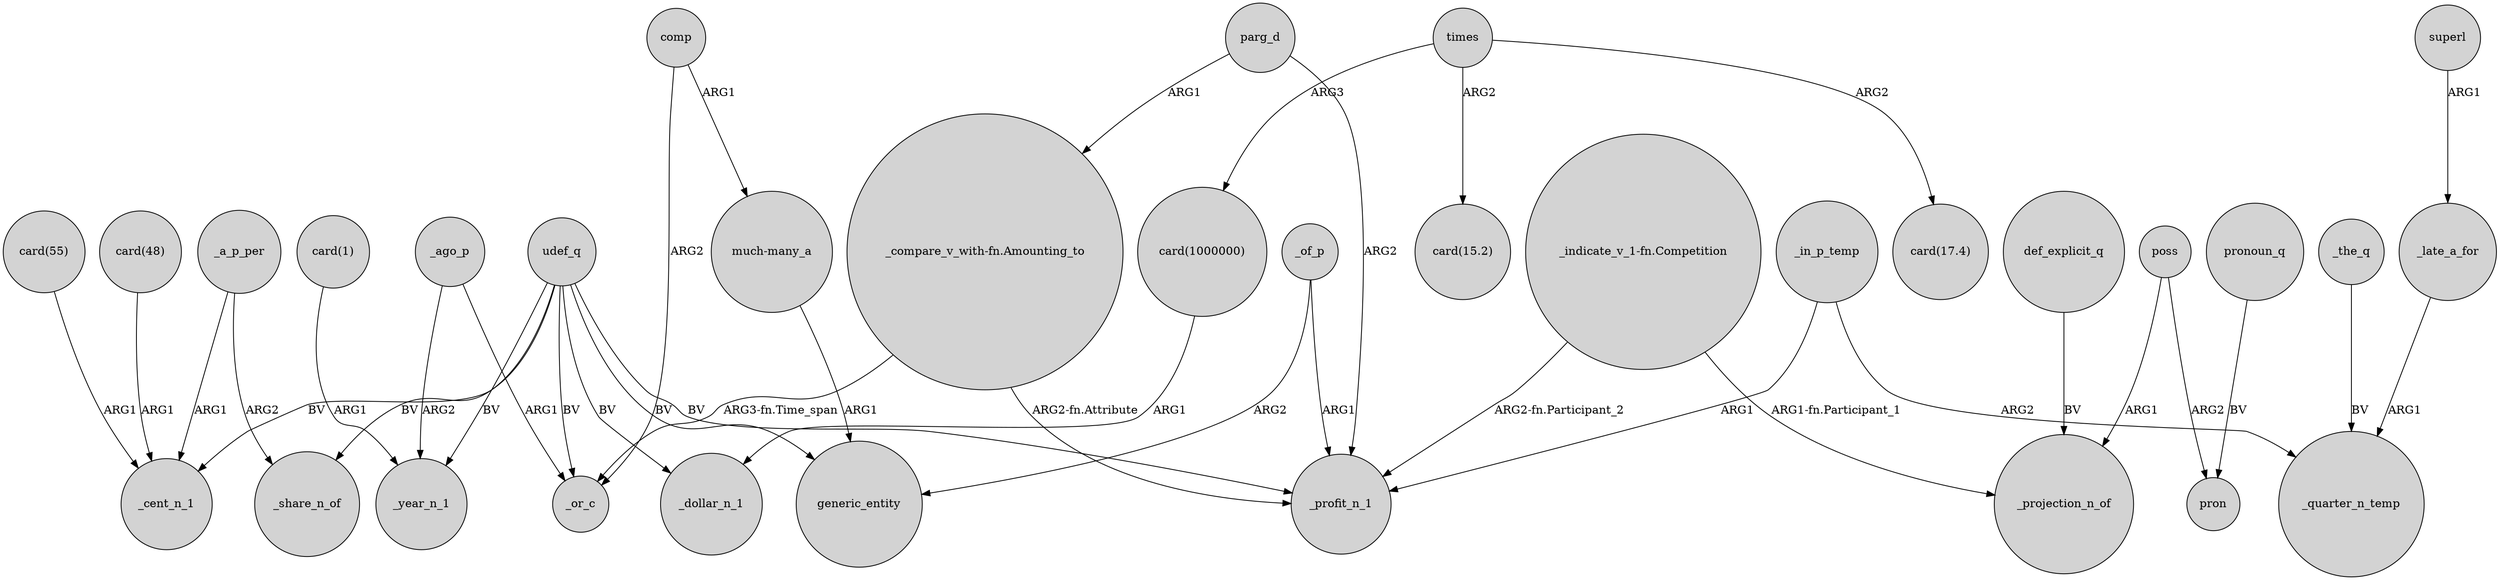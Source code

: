 digraph {
	node [shape=circle style=filled]
	_late_a_for -> _quarter_n_temp [label=ARG1]
	_in_p_temp -> _quarter_n_temp [label=ARG2]
	poss -> _projection_n_of [label=ARG1]
	_a_p_per -> _cent_n_1 [label=ARG1]
	"card(1)" -> _year_n_1 [label=ARG1]
	_the_q -> _quarter_n_temp [label=BV]
	superl -> _late_a_for [label=ARG1]
	def_explicit_q -> _projection_n_of [label=BV]
	times -> "card(1000000)" [label=ARG3]
	_in_p_temp -> _profit_n_1 [label=ARG1]
	udef_q -> _profit_n_1 [label=BV]
	"_compare_v_with-fn.Amounting_to" -> _or_c [label="ARG3-fn.Time_span"]
	"_compare_v_with-fn.Amounting_to" -> _profit_n_1 [label="ARG2-fn.Attribute"]
	udef_q -> _cent_n_1 [label=BV]
	udef_q -> generic_entity [label=BV]
	times -> "card(15.2)" [label=ARG2]
	udef_q -> _or_c [label=BV]
	pronoun_q -> pron [label=BV]
	poss -> pron [label=ARG2]
	"card(48)" -> _cent_n_1 [label=ARG1]
	comp -> "much-many_a" [label=ARG1]
	_a_p_per -> _share_n_of [label=ARG2]
	"much-many_a" -> generic_entity [label=ARG1]
	_of_p -> _profit_n_1 [label=ARG1]
	udef_q -> _share_n_of [label=BV]
	_of_p -> generic_entity [label=ARG2]
	"_indicate_v_1-fn.Competition" -> _projection_n_of [label="ARG1-fn.Participant_1"]
	parg_d -> _profit_n_1 [label=ARG2]
	udef_q -> _dollar_n_1 [label=BV]
	"card(1000000)" -> _dollar_n_1 [label=ARG1]
	_ago_p -> _year_n_1 [label=ARG2]
	udef_q -> _year_n_1 [label=BV]
	_ago_p -> _or_c [label=ARG1]
	parg_d -> "_compare_v_with-fn.Amounting_to" [label=ARG1]
	"card(55)" -> _cent_n_1 [label=ARG1]
	"_indicate_v_1-fn.Competition" -> _profit_n_1 [label="ARG2-fn.Participant_2"]
	times -> "card(17.4)" [label=ARG2]
	comp -> _or_c [label=ARG2]
}
